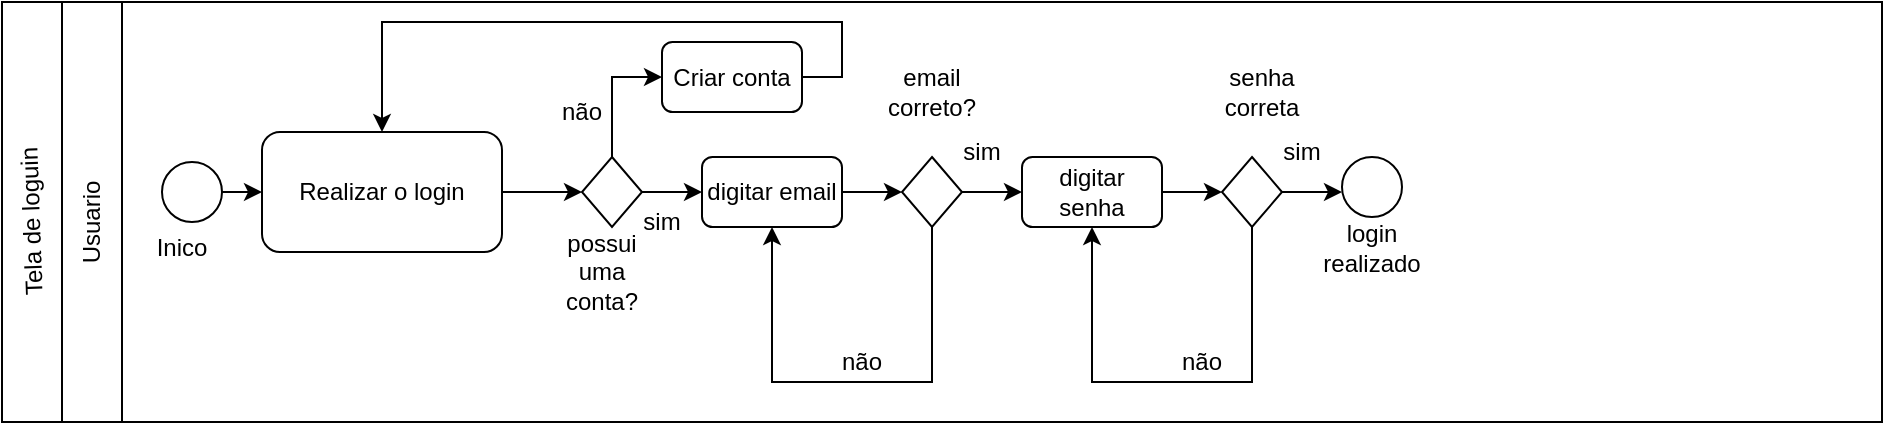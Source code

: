 <mxfile version="13.7.4" type="device"><diagram id="4BkbodRoDru5EXTsnI3f" name="Page-1"><mxGraphModel dx="1021" dy="567" grid="1" gridSize="10" guides="1" tooltips="1" connect="1" arrows="1" fold="1" page="1" pageScale="1" pageWidth="827" pageHeight="1169" math="0" shadow="0"><root><mxCell id="0"/><mxCell id="1" parent="0"/><mxCell id="RkhtLDGFW5HhDiOpmor0-1" value="" style="rounded=0;whiteSpace=wrap;html=1;" vertex="1" parent="1"><mxGeometry x="40" y="90" width="940" height="210" as="geometry"/></mxCell><mxCell id="RkhtLDGFW5HhDiOpmor0-2" value="" style="rounded=0;whiteSpace=wrap;html=1;" vertex="1" parent="1"><mxGeometry x="40" y="90" width="30" height="210" as="geometry"/></mxCell><mxCell id="RkhtLDGFW5HhDiOpmor0-3" value="" style="rounded=0;whiteSpace=wrap;html=1;" vertex="1" parent="1"><mxGeometry x="70" y="90" width="30" height="210" as="geometry"/></mxCell><mxCell id="RkhtLDGFW5HhDiOpmor0-4" value="Tela de loguin" style="text;html=1;strokeColor=none;fillColor=none;align=center;verticalAlign=middle;whiteSpace=wrap;rounded=0;rotation=-92;" vertex="1" parent="1"><mxGeometry x="12.5" y="190" width="85" height="20" as="geometry"/></mxCell><mxCell id="RkhtLDGFW5HhDiOpmor0-5" value="Usuario" style="text;html=1;strokeColor=none;fillColor=none;align=center;verticalAlign=middle;whiteSpace=wrap;rounded=0;rotation=-90;" vertex="1" parent="1"><mxGeometry x="65" y="190" width="40" height="20" as="geometry"/></mxCell><mxCell id="RkhtLDGFW5HhDiOpmor0-8" style="edgeStyle=orthogonalEdgeStyle;rounded=0;orthogonalLoop=1;jettySize=auto;html=1;exitX=1;exitY=0.5;exitDx=0;exitDy=0;entryX=0;entryY=0.5;entryDx=0;entryDy=0;" edge="1" parent="1" source="RkhtLDGFW5HhDiOpmor0-6" target="RkhtLDGFW5HhDiOpmor0-7"><mxGeometry relative="1" as="geometry"/></mxCell><mxCell id="RkhtLDGFW5HhDiOpmor0-6" value="" style="ellipse;whiteSpace=wrap;html=1;aspect=fixed;" vertex="1" parent="1"><mxGeometry x="120" y="170" width="30" height="30" as="geometry"/></mxCell><mxCell id="RkhtLDGFW5HhDiOpmor0-10" style="edgeStyle=orthogonalEdgeStyle;rounded=0;orthogonalLoop=1;jettySize=auto;html=1;exitX=1;exitY=0.5;exitDx=0;exitDy=0;entryX=0;entryY=0.5;entryDx=0;entryDy=0;" edge="1" parent="1" source="RkhtLDGFW5HhDiOpmor0-7" target="RkhtLDGFW5HhDiOpmor0-9"><mxGeometry relative="1" as="geometry"/></mxCell><mxCell id="RkhtLDGFW5HhDiOpmor0-7" value="Realizar o login" style="rounded=1;whiteSpace=wrap;html=1;" vertex="1" parent="1"><mxGeometry x="170" y="155" width="120" height="60" as="geometry"/></mxCell><mxCell id="RkhtLDGFW5HhDiOpmor0-12" style="edgeStyle=orthogonalEdgeStyle;rounded=0;orthogonalLoop=1;jettySize=auto;html=1;exitX=0.5;exitY=0;exitDx=0;exitDy=0;entryX=0;entryY=0.5;entryDx=0;entryDy=0;" edge="1" parent="1" source="RkhtLDGFW5HhDiOpmor0-9" target="RkhtLDGFW5HhDiOpmor0-11"><mxGeometry relative="1" as="geometry"/></mxCell><mxCell id="RkhtLDGFW5HhDiOpmor0-14" style="edgeStyle=orthogonalEdgeStyle;rounded=0;orthogonalLoop=1;jettySize=auto;html=1;exitX=1;exitY=0.5;exitDx=0;exitDy=0;entryX=0;entryY=0.5;entryDx=0;entryDy=0;" edge="1" parent="1" source="RkhtLDGFW5HhDiOpmor0-9" target="RkhtLDGFW5HhDiOpmor0-13"><mxGeometry relative="1" as="geometry"/></mxCell><mxCell id="RkhtLDGFW5HhDiOpmor0-9" value="" style="rhombus;whiteSpace=wrap;html=1;" vertex="1" parent="1"><mxGeometry x="330" y="167.5" width="30" height="35" as="geometry"/></mxCell><mxCell id="RkhtLDGFW5HhDiOpmor0-15" style="edgeStyle=orthogonalEdgeStyle;rounded=0;orthogonalLoop=1;jettySize=auto;html=1;exitX=1;exitY=0.5;exitDx=0;exitDy=0;entryX=0.5;entryY=0;entryDx=0;entryDy=0;" edge="1" parent="1" source="RkhtLDGFW5HhDiOpmor0-11" target="RkhtLDGFW5HhDiOpmor0-7"><mxGeometry relative="1" as="geometry"><Array as="points"><mxPoint x="460" y="128"/><mxPoint x="460" y="100"/><mxPoint x="230" y="100"/></Array></mxGeometry></mxCell><mxCell id="RkhtLDGFW5HhDiOpmor0-11" value="Criar conta" style="rounded=1;whiteSpace=wrap;html=1;" vertex="1" parent="1"><mxGeometry x="370" y="110" width="70" height="35" as="geometry"/></mxCell><mxCell id="RkhtLDGFW5HhDiOpmor0-22" style="edgeStyle=orthogonalEdgeStyle;rounded=0;orthogonalLoop=1;jettySize=auto;html=1;exitX=1;exitY=0.5;exitDx=0;exitDy=0;" edge="1" parent="1" source="RkhtLDGFW5HhDiOpmor0-13" target="RkhtLDGFW5HhDiOpmor0-21"><mxGeometry relative="1" as="geometry"/></mxCell><mxCell id="RkhtLDGFW5HhDiOpmor0-13" value="digitar email" style="rounded=1;whiteSpace=wrap;html=1;" vertex="1" parent="1"><mxGeometry x="390" y="167.5" width="70" height="35" as="geometry"/></mxCell><mxCell id="RkhtLDGFW5HhDiOpmor0-16" value="não&lt;br&gt;" style="text;html=1;strokeColor=none;fillColor=none;align=center;verticalAlign=middle;whiteSpace=wrap;rounded=0;" vertex="1" parent="1"><mxGeometry x="310" y="135" width="40" height="20" as="geometry"/></mxCell><mxCell id="RkhtLDGFW5HhDiOpmor0-17" value="sim" style="text;html=1;strokeColor=none;fillColor=none;align=center;verticalAlign=middle;whiteSpace=wrap;rounded=0;" vertex="1" parent="1"><mxGeometry x="350" y="190" width="40" height="20" as="geometry"/></mxCell><mxCell id="RkhtLDGFW5HhDiOpmor0-18" value="possui uma conta?&lt;br&gt;" style="text;html=1;strokeColor=none;fillColor=none;align=center;verticalAlign=middle;whiteSpace=wrap;rounded=0;" vertex="1" parent="1"><mxGeometry x="320" y="215" width="40" height="20" as="geometry"/></mxCell><mxCell id="RkhtLDGFW5HhDiOpmor0-34" style="edgeStyle=orthogonalEdgeStyle;rounded=0;orthogonalLoop=1;jettySize=auto;html=1;exitX=1;exitY=0.5;exitDx=0;exitDy=0;entryX=0;entryY=0.5;entryDx=0;entryDy=0;" edge="1" parent="1" source="RkhtLDGFW5HhDiOpmor0-20" target="RkhtLDGFW5HhDiOpmor0-33"><mxGeometry relative="1" as="geometry"/></mxCell><mxCell id="RkhtLDGFW5HhDiOpmor0-20" value="digitar senha" style="rounded=1;whiteSpace=wrap;html=1;" vertex="1" parent="1"><mxGeometry x="550" y="167.5" width="70" height="35" as="geometry"/></mxCell><mxCell id="RkhtLDGFW5HhDiOpmor0-25" style="edgeStyle=orthogonalEdgeStyle;rounded=0;orthogonalLoop=1;jettySize=auto;html=1;exitX=1;exitY=0.5;exitDx=0;exitDy=0;entryX=0;entryY=0.5;entryDx=0;entryDy=0;" edge="1" parent="1" source="RkhtLDGFW5HhDiOpmor0-21" target="RkhtLDGFW5HhDiOpmor0-20"><mxGeometry relative="1" as="geometry"/></mxCell><mxCell id="RkhtLDGFW5HhDiOpmor0-49" style="edgeStyle=orthogonalEdgeStyle;rounded=0;orthogonalLoop=1;jettySize=auto;html=1;exitX=0.5;exitY=1;exitDx=0;exitDy=0;entryX=0.5;entryY=1;entryDx=0;entryDy=0;" edge="1" parent="1" source="RkhtLDGFW5HhDiOpmor0-21" target="RkhtLDGFW5HhDiOpmor0-13"><mxGeometry relative="1" as="geometry"><Array as="points"><mxPoint x="505" y="280"/><mxPoint x="425" y="280"/></Array></mxGeometry></mxCell><mxCell id="RkhtLDGFW5HhDiOpmor0-21" value="" style="rhombus;whiteSpace=wrap;html=1;" vertex="1" parent="1"><mxGeometry x="490" y="167.5" width="30" height="35" as="geometry"/></mxCell><mxCell id="RkhtLDGFW5HhDiOpmor0-28" value="email correto?&lt;br&gt;" style="text;html=1;strokeColor=none;fillColor=none;align=center;verticalAlign=middle;whiteSpace=wrap;rounded=0;" vertex="1" parent="1"><mxGeometry x="485" y="125" width="40" height="20" as="geometry"/></mxCell><mxCell id="RkhtLDGFW5HhDiOpmor0-29" value="sim" style="text;html=1;strokeColor=none;fillColor=none;align=center;verticalAlign=middle;whiteSpace=wrap;rounded=0;" vertex="1" parent="1"><mxGeometry x="510" y="155" width="40" height="20" as="geometry"/></mxCell><mxCell id="RkhtLDGFW5HhDiOpmor0-30" value="não" style="text;html=1;strokeColor=none;fillColor=none;align=center;verticalAlign=middle;whiteSpace=wrap;rounded=0;" vertex="1" parent="1"><mxGeometry x="450" y="260" width="40" height="20" as="geometry"/></mxCell><mxCell id="RkhtLDGFW5HhDiOpmor0-35" style="edgeStyle=orthogonalEdgeStyle;rounded=0;orthogonalLoop=1;jettySize=auto;html=1;exitX=1;exitY=0.5;exitDx=0;exitDy=0;entryX=0;entryY=0.5;entryDx=0;entryDy=0;" edge="1" parent="1" source="RkhtLDGFW5HhDiOpmor0-33"><mxGeometry relative="1" as="geometry"><mxPoint x="710" y="185.0" as="targetPoint"/></mxGeometry></mxCell><mxCell id="RkhtLDGFW5HhDiOpmor0-48" style="edgeStyle=orthogonalEdgeStyle;rounded=0;orthogonalLoop=1;jettySize=auto;html=1;exitX=0.5;exitY=1;exitDx=0;exitDy=0;entryX=0.5;entryY=1;entryDx=0;entryDy=0;" edge="1" parent="1" source="RkhtLDGFW5HhDiOpmor0-33" target="RkhtLDGFW5HhDiOpmor0-20"><mxGeometry relative="1" as="geometry"><Array as="points"><mxPoint x="665" y="280"/><mxPoint x="585" y="280"/></Array></mxGeometry></mxCell><mxCell id="RkhtLDGFW5HhDiOpmor0-33" value="" style="rhombus;whiteSpace=wrap;html=1;" vertex="1" parent="1"><mxGeometry x="650" y="167.5" width="30" height="35" as="geometry"/></mxCell><mxCell id="RkhtLDGFW5HhDiOpmor0-39" value="não" style="text;html=1;strokeColor=none;fillColor=none;align=center;verticalAlign=middle;whiteSpace=wrap;rounded=0;" vertex="1" parent="1"><mxGeometry x="620" y="260" width="40" height="20" as="geometry"/></mxCell><mxCell id="RkhtLDGFW5HhDiOpmor0-40" value="sim" style="text;html=1;strokeColor=none;fillColor=none;align=center;verticalAlign=middle;whiteSpace=wrap;rounded=0;" vertex="1" parent="1"><mxGeometry x="670" y="155" width="40" height="20" as="geometry"/></mxCell><mxCell id="RkhtLDGFW5HhDiOpmor0-45" value="" style="ellipse;whiteSpace=wrap;html=1;aspect=fixed;" vertex="1" parent="1"><mxGeometry x="710" y="167.5" width="30" height="30" as="geometry"/></mxCell><mxCell id="RkhtLDGFW5HhDiOpmor0-47" value="senha correta" style="text;html=1;strokeColor=none;fillColor=none;align=center;verticalAlign=middle;whiteSpace=wrap;rounded=0;" vertex="1" parent="1"><mxGeometry x="650" y="125" width="40" height="20" as="geometry"/></mxCell><mxCell id="RkhtLDGFW5HhDiOpmor0-51" value="login realizado" style="text;html=1;strokeColor=none;fillColor=none;align=center;verticalAlign=middle;whiteSpace=wrap;rounded=0;" vertex="1" parent="1"><mxGeometry x="705" y="202.5" width="40" height="20" as="geometry"/></mxCell><mxCell id="RkhtLDGFW5HhDiOpmor0-52" value="Inico" style="text;html=1;strokeColor=none;fillColor=none;align=center;verticalAlign=middle;whiteSpace=wrap;rounded=0;" vertex="1" parent="1"><mxGeometry x="110" y="202.5" width="40" height="20" as="geometry"/></mxCell></root></mxGraphModel></diagram></mxfile>